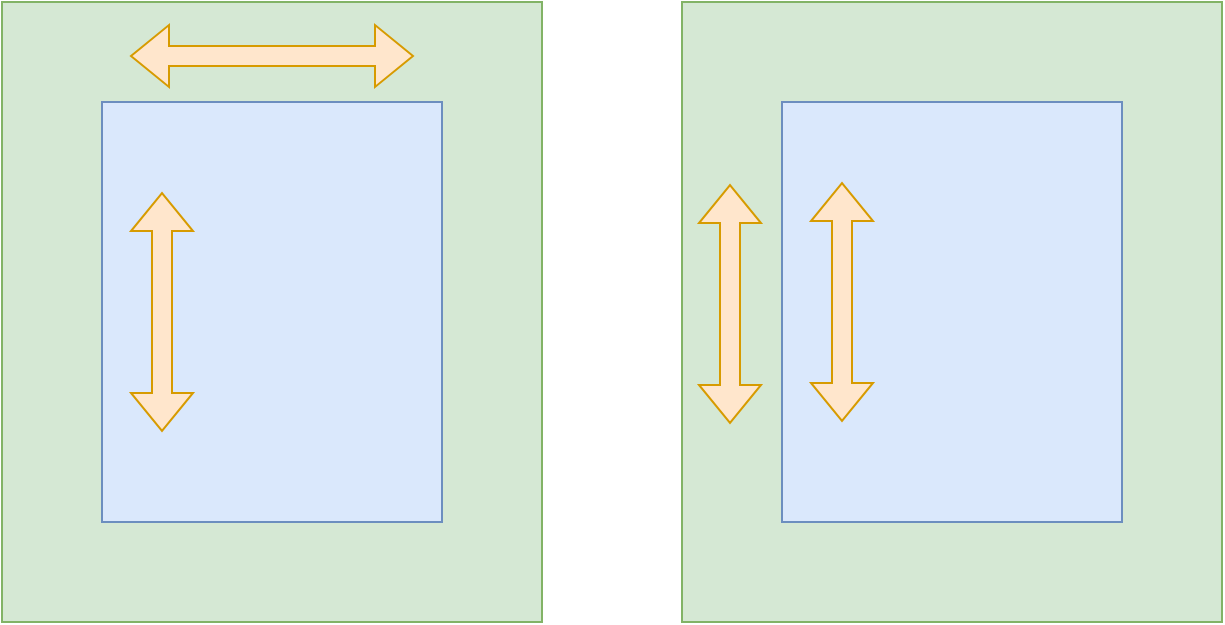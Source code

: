 <mxfile version="20.6.2" type="device"><diagram id="DgkKAar-qrd3E7l0cWlH" name="第 1 页"><mxGraphModel dx="943" dy="558" grid="1" gridSize="10" guides="1" tooltips="1" connect="1" arrows="1" fold="1" page="1" pageScale="1" pageWidth="827" pageHeight="1169" math="0" shadow="0"><root><mxCell id="0"/><mxCell id="1" parent="0"/><mxCell id="2Ul2IN3fPZwuoXL6C9-G-1" value="" style="rounded=0;whiteSpace=wrap;html=1;fillColor=#d5e8d4;strokeColor=#82b366;" vertex="1" parent="1"><mxGeometry x="60" y="100" width="270" height="310" as="geometry"/></mxCell><mxCell id="2Ul2IN3fPZwuoXL6C9-G-2" value="" style="rounded=0;whiteSpace=wrap;html=1;fillColor=#dae8fc;strokeColor=#6c8ebf;" vertex="1" parent="1"><mxGeometry x="110" y="150" width="170" height="210" as="geometry"/></mxCell><mxCell id="2Ul2IN3fPZwuoXL6C9-G-3" value="" style="rounded=0;whiteSpace=wrap;html=1;fillColor=#d5e8d4;strokeColor=#82b366;" vertex="1" parent="1"><mxGeometry x="400" y="100" width="270" height="310" as="geometry"/></mxCell><mxCell id="2Ul2IN3fPZwuoXL6C9-G-4" value="" style="rounded=0;whiteSpace=wrap;html=1;fillColor=#dae8fc;strokeColor=#6c8ebf;" vertex="1" parent="1"><mxGeometry x="450" y="150" width="170" height="210" as="geometry"/></mxCell><mxCell id="2Ul2IN3fPZwuoXL6C9-G-5" value="" style="shape=flexArrow;endArrow=classic;startArrow=classic;html=1;rounded=0;fillColor=#ffe6cc;strokeColor=#d79b00;" edge="1" parent="1"><mxGeometry width="100" height="100" relative="1" as="geometry"><mxPoint x="140" y="195" as="sourcePoint"/><mxPoint x="140" y="315" as="targetPoint"/></mxGeometry></mxCell><mxCell id="2Ul2IN3fPZwuoXL6C9-G-6" value="" style="shape=flexArrow;endArrow=classic;startArrow=classic;html=1;rounded=0;fillColor=#ffe6cc;strokeColor=#d79b00;" edge="1" parent="1"><mxGeometry width="100" height="100" relative="1" as="geometry"><mxPoint x="266" y="127" as="sourcePoint"/><mxPoint x="124" y="127" as="targetPoint"/></mxGeometry></mxCell><mxCell id="2Ul2IN3fPZwuoXL6C9-G-7" value="" style="shape=flexArrow;endArrow=classic;startArrow=classic;html=1;rounded=0;fillColor=#ffe6cc;strokeColor=#d79b00;" edge="1" parent="1"><mxGeometry width="100" height="100" relative="1" as="geometry"><mxPoint x="424" y="191" as="sourcePoint"/><mxPoint x="424" y="311" as="targetPoint"/></mxGeometry></mxCell><mxCell id="2Ul2IN3fPZwuoXL6C9-G-8" value="" style="shape=flexArrow;endArrow=classic;startArrow=classic;html=1;rounded=0;fillColor=#ffe6cc;strokeColor=#d79b00;" edge="1" parent="1"><mxGeometry width="100" height="100" relative="1" as="geometry"><mxPoint x="480" y="190" as="sourcePoint"/><mxPoint x="480" y="310" as="targetPoint"/></mxGeometry></mxCell></root></mxGraphModel></diagram></mxfile>